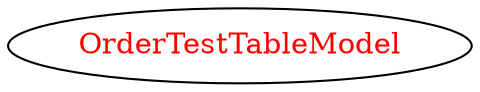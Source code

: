 digraph dependencyGraph {
 concentrate=true;
 ranksep="2.0";
 rankdir="LR"; 
 splines="ortho";
"OrderTestTableModel" [fontcolor="red"];
}